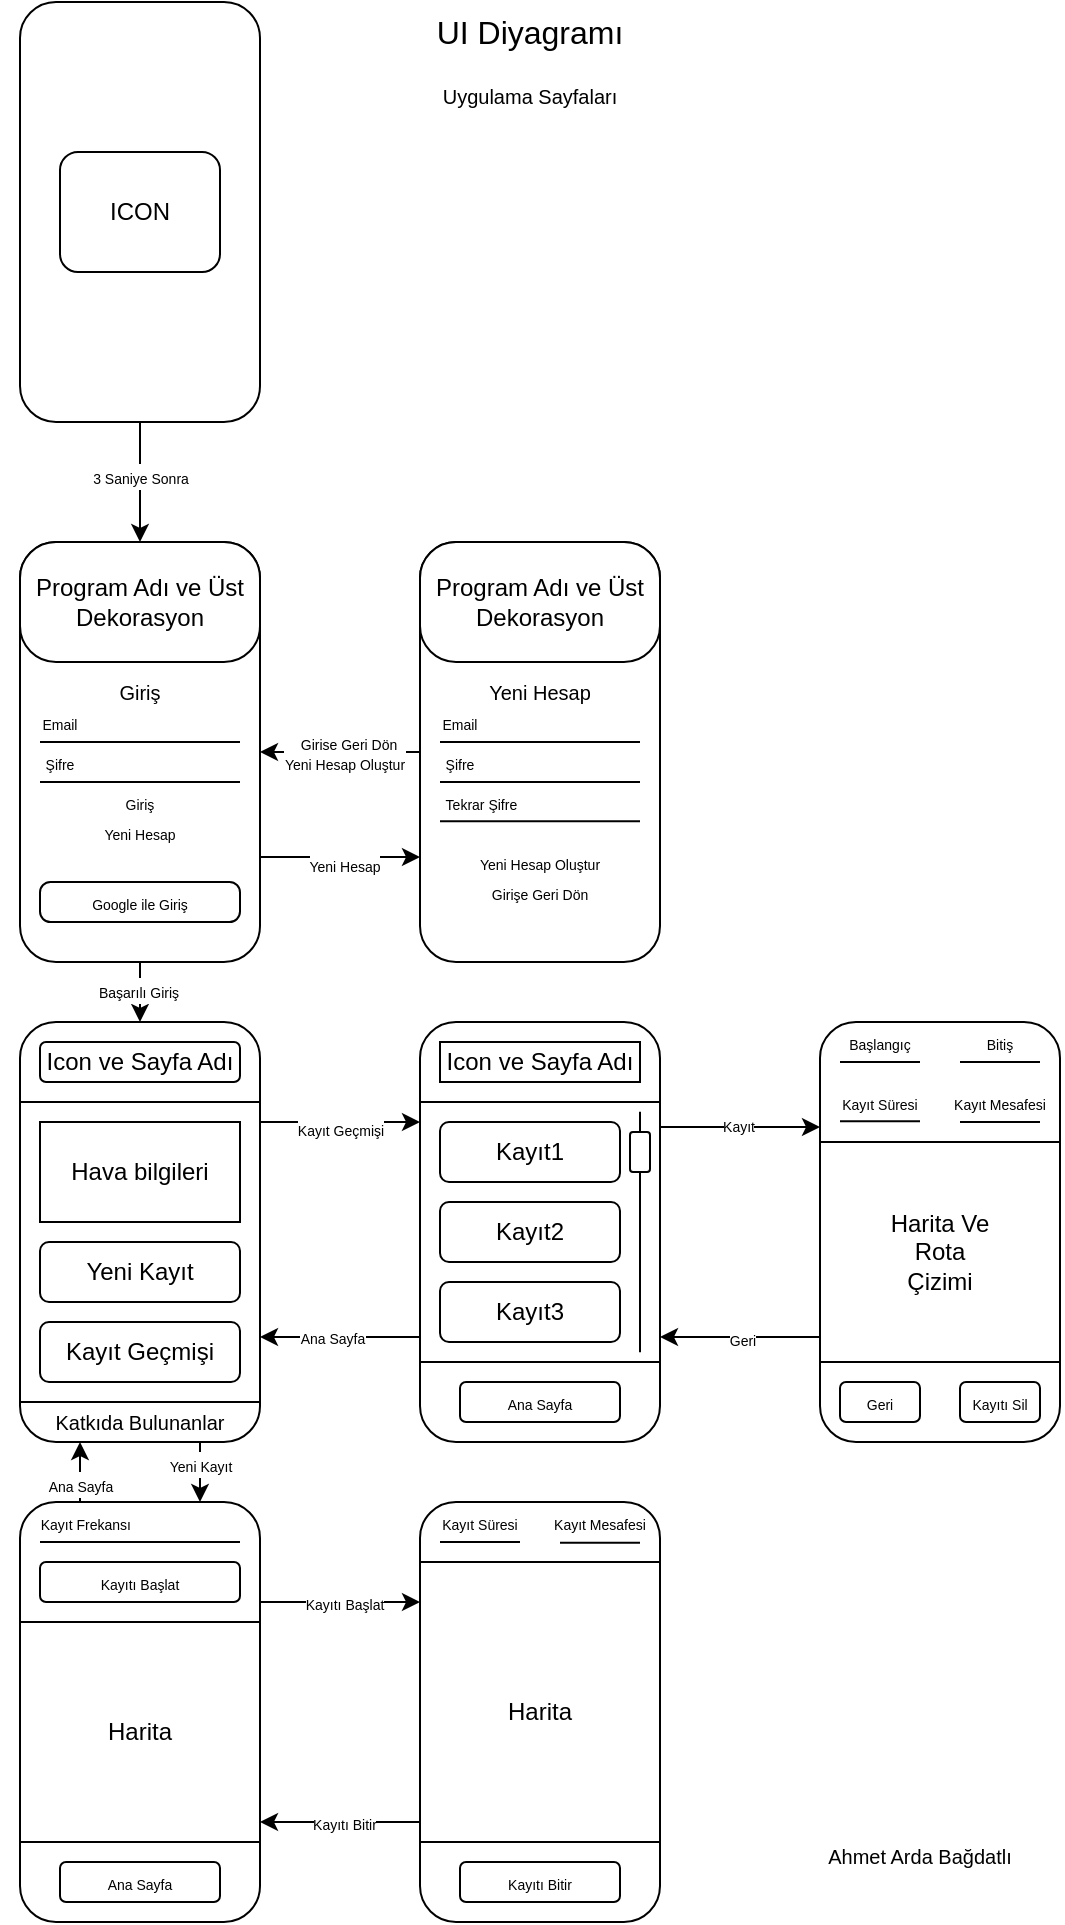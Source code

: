 <mxfile version="24.6.4" type="device">
  <diagram name="Sayfa -1" id="kodbjQME5GF7FGBA6-pu">
    <mxGraphModel dx="1235" dy="655" grid="1" gridSize="10" guides="1" tooltips="1" connect="1" arrows="1" fold="1" page="1" pageScale="1" pageWidth="827" pageHeight="1169" math="0" shadow="0">
      <root>
        <mxCell id="0" />
        <mxCell id="1" parent="0" />
        <mxCell id="QC46QSZm51jcQvzhhJ4u-19" style="edgeStyle=orthogonalEdgeStyle;rounded=0;orthogonalLoop=1;jettySize=auto;html=1;exitX=0.5;exitY=1;exitDx=0;exitDy=0;entryX=0.5;entryY=0;entryDx=0;entryDy=0;" edge="1" parent="1" source="QC46QSZm51jcQvzhhJ4u-6" target="QC46QSZm51jcQvzhhJ4u-9">
          <mxGeometry relative="1" as="geometry" />
        </mxCell>
        <mxCell id="QC46QSZm51jcQvzhhJ4u-20" value="&lt;font style=&quot;font-size: 7px;&quot;&gt;3 Saniye Sonra&lt;/font&gt;" style="edgeLabel;html=1;align=center;verticalAlign=middle;resizable=0;points=[];" vertex="1" connectable="0" parent="QC46QSZm51jcQvzhhJ4u-19">
          <mxGeometry x="-0.108" relative="1" as="geometry">
            <mxPoint as="offset" />
          </mxGeometry>
        </mxCell>
        <mxCell id="QC46QSZm51jcQvzhhJ4u-6" value="" style="rounded=1;whiteSpace=wrap;html=1;" vertex="1" parent="1">
          <mxGeometry x="200" y="10" width="120" height="210" as="geometry" />
        </mxCell>
        <mxCell id="QC46QSZm51jcQvzhhJ4u-7" value="ICON" style="rounded=1;whiteSpace=wrap;html=1;" vertex="1" parent="1">
          <mxGeometry x="220" y="85" width="80" height="60" as="geometry" />
        </mxCell>
        <mxCell id="QC46QSZm51jcQvzhhJ4u-47" style="edgeStyle=orthogonalEdgeStyle;rounded=0;orthogonalLoop=1;jettySize=auto;html=1;exitX=1;exitY=0.75;exitDx=0;exitDy=0;entryX=0;entryY=0.75;entryDx=0;entryDy=0;" edge="1" parent="1" source="QC46QSZm51jcQvzhhJ4u-8" target="QC46QSZm51jcQvzhhJ4u-32">
          <mxGeometry relative="1" as="geometry" />
        </mxCell>
        <mxCell id="QC46QSZm51jcQvzhhJ4u-48" value="&lt;font style=&quot;font-size: 7px;&quot;&gt;Yeni Hesap&lt;/font&gt;" style="edgeLabel;html=1;align=center;verticalAlign=middle;resizable=0;points=[];" vertex="1" connectable="0" parent="QC46QSZm51jcQvzhhJ4u-47">
          <mxGeometry x="0.033" y="1" relative="1" as="geometry">
            <mxPoint y="4" as="offset" />
          </mxGeometry>
        </mxCell>
        <mxCell id="QC46QSZm51jcQvzhhJ4u-68" style="edgeStyle=orthogonalEdgeStyle;rounded=0;orthogonalLoop=1;jettySize=auto;html=1;exitX=0.5;exitY=1;exitDx=0;exitDy=0;entryX=0.5;entryY=0;entryDx=0;entryDy=0;" edge="1" parent="1" source="QC46QSZm51jcQvzhhJ4u-8" target="QC46QSZm51jcQvzhhJ4u-54">
          <mxGeometry relative="1" as="geometry" />
        </mxCell>
        <mxCell id="QC46QSZm51jcQvzhhJ4u-69" value="&lt;font style=&quot;font-size: 7px;&quot;&gt;Başarılı Giriş&lt;/font&gt;" style="edgeLabel;html=1;align=center;verticalAlign=middle;resizable=0;points=[];" vertex="1" connectable="0" parent="QC46QSZm51jcQvzhhJ4u-68">
          <mxGeometry x="-0.114" y="-1" relative="1" as="geometry">
            <mxPoint as="offset" />
          </mxGeometry>
        </mxCell>
        <mxCell id="QC46QSZm51jcQvzhhJ4u-8" value="" style="rounded=1;whiteSpace=wrap;html=1;" vertex="1" parent="1">
          <mxGeometry x="200" y="280" width="120" height="210" as="geometry" />
        </mxCell>
        <mxCell id="QC46QSZm51jcQvzhhJ4u-9" value="Program Adı ve Üst Dekorasyon" style="rounded=1;whiteSpace=wrap;html=1;arcSize=30;" vertex="1" parent="1">
          <mxGeometry x="200" y="280" width="120" height="60" as="geometry" />
        </mxCell>
        <mxCell id="QC46QSZm51jcQvzhhJ4u-10" value="&lt;span style=&quot;font-size: 7px;&quot;&gt;Email&lt;/span&gt;" style="text;html=1;align=center;verticalAlign=middle;whiteSpace=wrap;rounded=0;" vertex="1" parent="1">
          <mxGeometry x="190" y="360" width="60" height="20" as="geometry" />
        </mxCell>
        <mxCell id="QC46QSZm51jcQvzhhJ4u-11" value="" style="endArrow=none;html=1;rounded=0;" edge="1" parent="1">
          <mxGeometry width="50" height="50" relative="1" as="geometry">
            <mxPoint x="210" y="380" as="sourcePoint" />
            <mxPoint x="310" y="380" as="targetPoint" />
          </mxGeometry>
        </mxCell>
        <mxCell id="QC46QSZm51jcQvzhhJ4u-14" value="&lt;span style=&quot;font-size: 7px;&quot;&gt;Şifre&lt;/span&gt;" style="text;html=1;align=center;verticalAlign=middle;whiteSpace=wrap;rounded=0;" vertex="1" parent="1">
          <mxGeometry x="190" y="380" width="60" height="20" as="geometry" />
        </mxCell>
        <mxCell id="QC46QSZm51jcQvzhhJ4u-15" value="" style="endArrow=none;html=1;rounded=0;" edge="1" parent="1">
          <mxGeometry width="50" height="50" relative="1" as="geometry">
            <mxPoint x="210" y="400" as="sourcePoint" />
            <mxPoint x="310" y="400" as="targetPoint" />
          </mxGeometry>
        </mxCell>
        <mxCell id="QC46QSZm51jcQvzhhJ4u-16" value="&lt;font style=&quot;font-size: 7px;&quot;&gt;Google ile Giriş&lt;/font&gt;" style="rounded=1;whiteSpace=wrap;html=1;arcSize=26;" vertex="1" parent="1">
          <mxGeometry x="210" y="450" width="100" height="20" as="geometry" />
        </mxCell>
        <mxCell id="QC46QSZm51jcQvzhhJ4u-17" value="&lt;span style=&quot;font-size: 7px;&quot;&gt;Giriş&lt;/span&gt;" style="text;html=1;align=center;verticalAlign=middle;whiteSpace=wrap;rounded=0;" vertex="1" parent="1">
          <mxGeometry x="230" y="400" width="60" height="20" as="geometry" />
        </mxCell>
        <mxCell id="QC46QSZm51jcQvzhhJ4u-18" value="&lt;span style=&quot;font-size: 7px;&quot;&gt;Yeni Hesap&lt;/span&gt;" style="text;html=1;align=center;verticalAlign=middle;whiteSpace=wrap;rounded=0;" vertex="1" parent="1">
          <mxGeometry x="230" y="420" width="60" height="10" as="geometry" />
        </mxCell>
        <mxCell id="QC46QSZm51jcQvzhhJ4u-49" style="edgeStyle=orthogonalEdgeStyle;rounded=0;orthogonalLoop=1;jettySize=auto;html=1;entryX=1;entryY=0.5;entryDx=0;entryDy=0;" edge="1" parent="1" source="QC46QSZm51jcQvzhhJ4u-32" target="QC46QSZm51jcQvzhhJ4u-8">
          <mxGeometry relative="1" as="geometry" />
        </mxCell>
        <mxCell id="QC46QSZm51jcQvzhhJ4u-50" value="&lt;font style=&quot;font-size: 7px;&quot;&gt;Girişe Geri Dön&lt;/font&gt;" style="edgeLabel;html=1;align=center;verticalAlign=middle;resizable=0;points=[];" vertex="1" connectable="0" parent="QC46QSZm51jcQvzhhJ4u-49">
          <mxGeometry x="-0.093" relative="1" as="geometry">
            <mxPoint y="-5" as="offset" />
          </mxGeometry>
        </mxCell>
        <mxCell id="QC46QSZm51jcQvzhhJ4u-51" value="&lt;font style=&quot;font-size: 7px;&quot;&gt;Yeni Hesap Oluştur&lt;/font&gt;" style="edgeLabel;html=1;align=center;verticalAlign=middle;resizable=0;points=[];" vertex="1" connectable="0" parent="QC46QSZm51jcQvzhhJ4u-49">
          <mxGeometry x="-0.043" relative="1" as="geometry">
            <mxPoint y="5" as="offset" />
          </mxGeometry>
        </mxCell>
        <mxCell id="QC46QSZm51jcQvzhhJ4u-32" value="" style="rounded=1;whiteSpace=wrap;html=1;" vertex="1" parent="1">
          <mxGeometry x="400" y="280" width="120" height="210" as="geometry" />
        </mxCell>
        <mxCell id="QC46QSZm51jcQvzhhJ4u-33" value="Program Adı ve Üst Dekorasyon" style="rounded=1;whiteSpace=wrap;html=1;arcSize=30;" vertex="1" parent="1">
          <mxGeometry x="400" y="280" width="120" height="60" as="geometry" />
        </mxCell>
        <mxCell id="QC46QSZm51jcQvzhhJ4u-34" value="&lt;span style=&quot;font-size: 7px;&quot;&gt;Email&lt;/span&gt;" style="text;html=1;align=center;verticalAlign=middle;whiteSpace=wrap;rounded=0;" vertex="1" parent="1">
          <mxGeometry x="390" y="360" width="60" height="20" as="geometry" />
        </mxCell>
        <mxCell id="QC46QSZm51jcQvzhhJ4u-35" value="" style="endArrow=none;html=1;rounded=0;" edge="1" parent="1">
          <mxGeometry width="50" height="50" relative="1" as="geometry">
            <mxPoint x="410" y="380" as="sourcePoint" />
            <mxPoint x="510" y="380" as="targetPoint" />
          </mxGeometry>
        </mxCell>
        <mxCell id="QC46QSZm51jcQvzhhJ4u-36" value="&lt;span style=&quot;font-size: 7px;&quot;&gt;Şifre&lt;/span&gt;" style="text;html=1;align=center;verticalAlign=middle;whiteSpace=wrap;rounded=0;" vertex="1" parent="1">
          <mxGeometry x="390" y="380" width="60" height="20" as="geometry" />
        </mxCell>
        <mxCell id="QC46QSZm51jcQvzhhJ4u-37" value="" style="endArrow=none;html=1;rounded=0;" edge="1" parent="1">
          <mxGeometry width="50" height="50" relative="1" as="geometry">
            <mxPoint x="410" y="400" as="sourcePoint" />
            <mxPoint x="510" y="400" as="targetPoint" />
          </mxGeometry>
        </mxCell>
        <mxCell id="QC46QSZm51jcQvzhhJ4u-38" value="&lt;span style=&quot;font-size: 7px;&quot;&gt;Yeni Hesap Oluştur&lt;/span&gt;" style="text;html=1;align=center;verticalAlign=middle;whiteSpace=wrap;rounded=0;" vertex="1" parent="1">
          <mxGeometry x="420" y="430" width="80" height="20" as="geometry" />
        </mxCell>
        <mxCell id="QC46QSZm51jcQvzhhJ4u-39" value="&lt;span style=&quot;font-size: 7px;&quot;&gt;Girişe Geri Dön&lt;/span&gt;" style="text;html=1;align=center;verticalAlign=middle;whiteSpace=wrap;rounded=0;" vertex="1" parent="1">
          <mxGeometry x="430" y="450" width="60" height="10" as="geometry" />
        </mxCell>
        <mxCell id="QC46QSZm51jcQvzhhJ4u-42" value="&lt;font style=&quot;font-size: 10px;&quot;&gt;Giriş&lt;/font&gt;" style="text;html=1;align=center;verticalAlign=middle;whiteSpace=wrap;rounded=0;" vertex="1" parent="1">
          <mxGeometry x="230" y="350" width="60" height="10" as="geometry" />
        </mxCell>
        <mxCell id="QC46QSZm51jcQvzhhJ4u-43" value="&lt;font style=&quot;font-size: 10px;&quot;&gt;Yeni Hesap&lt;/font&gt;" style="text;html=1;align=center;verticalAlign=middle;whiteSpace=wrap;rounded=0;" vertex="1" parent="1">
          <mxGeometry x="430" y="350" width="60" height="10" as="geometry" />
        </mxCell>
        <mxCell id="QC46QSZm51jcQvzhhJ4u-44" value="&lt;span style=&quot;font-size: 7px;&quot;&gt;&amp;nbsp; &amp;nbsp; &amp;nbsp; &amp;nbsp; &amp;nbsp; &amp;nbsp;Tekrar Şifre&lt;/span&gt;" style="text;html=1;align=center;verticalAlign=middle;whiteSpace=wrap;rounded=0;" vertex="1" parent="1">
          <mxGeometry x="390" y="399.67" width="60" height="20" as="geometry" />
        </mxCell>
        <mxCell id="QC46QSZm51jcQvzhhJ4u-45" value="" style="endArrow=none;html=1;rounded=0;" edge="1" parent="1">
          <mxGeometry width="50" height="50" relative="1" as="geometry">
            <mxPoint x="410" y="419.67" as="sourcePoint" />
            <mxPoint x="510" y="419.67" as="targetPoint" />
          </mxGeometry>
        </mxCell>
        <mxCell id="QC46QSZm51jcQvzhhJ4u-80" style="edgeStyle=orthogonalEdgeStyle;rounded=0;orthogonalLoop=1;jettySize=auto;html=1;exitX=1;exitY=0.75;exitDx=0;exitDy=0;entryX=0;entryY=0.75;entryDx=0;entryDy=0;" edge="1" parent="1">
          <mxGeometry relative="1" as="geometry">
            <mxPoint x="320" y="570" as="sourcePoint" />
            <mxPoint x="400" y="570" as="targetPoint" />
          </mxGeometry>
        </mxCell>
        <mxCell id="QC46QSZm51jcQvzhhJ4u-81" value="&lt;font style=&quot;font-size: 7px;&quot;&gt;Kayıt Geçmişi&lt;/font&gt;" style="edgeLabel;html=1;align=center;verticalAlign=middle;resizable=0;points=[];" vertex="1" connectable="0" parent="QC46QSZm51jcQvzhhJ4u-80">
          <mxGeometry x="0.297" relative="1" as="geometry">
            <mxPoint x="-12" y="3" as="offset" />
          </mxGeometry>
        </mxCell>
        <mxCell id="QC46QSZm51jcQvzhhJ4u-54" value="" style="rounded=1;whiteSpace=wrap;html=1;" vertex="1" parent="1">
          <mxGeometry x="200" y="520" width="120" height="210" as="geometry" />
        </mxCell>
        <mxCell id="QC46QSZm51jcQvzhhJ4u-57" value="" style="endArrow=none;html=1;rounded=0;" edge="1" parent="1">
          <mxGeometry width="50" height="50" relative="1" as="geometry">
            <mxPoint x="200" y="560" as="sourcePoint" />
            <mxPoint x="320" y="560" as="targetPoint" />
          </mxGeometry>
        </mxCell>
        <mxCell id="QC46QSZm51jcQvzhhJ4u-58" value="Icon ve Sayfa Adı" style="rounded=1;whiteSpace=wrap;html=1;" vertex="1" parent="1">
          <mxGeometry x="210" y="530" width="100" height="20" as="geometry" />
        </mxCell>
        <mxCell id="QC46QSZm51jcQvzhhJ4u-59" value="Hava bilgileri" style="rounded=1;whiteSpace=wrap;html=1;arcSize=0;" vertex="1" parent="1">
          <mxGeometry x="210" y="570" width="100" height="50" as="geometry" />
        </mxCell>
        <mxCell id="QC46QSZm51jcQvzhhJ4u-60" value="Yeni Kayıt" style="rounded=1;whiteSpace=wrap;html=1;" vertex="1" parent="1">
          <mxGeometry x="210" y="630" width="100" height="30" as="geometry" />
        </mxCell>
        <mxCell id="QC46QSZm51jcQvzhhJ4u-61" value="Kayıt Geçmişi" style="rounded=1;whiteSpace=wrap;html=1;" vertex="1" parent="1">
          <mxGeometry x="210" y="670" width="100" height="30" as="geometry" />
        </mxCell>
        <mxCell id="QC46QSZm51jcQvzhhJ4u-62" value="" style="endArrow=none;html=1;rounded=0;" edge="1" parent="1">
          <mxGeometry width="50" height="50" relative="1" as="geometry">
            <mxPoint x="200" y="710" as="sourcePoint" />
            <mxPoint x="320" y="710" as="targetPoint" />
          </mxGeometry>
        </mxCell>
        <mxCell id="QC46QSZm51jcQvzhhJ4u-128" style="edgeStyle=orthogonalEdgeStyle;rounded=0;orthogonalLoop=1;jettySize=auto;html=1;exitX=0.5;exitY=1;exitDx=0;exitDy=0;" edge="1" parent="1">
          <mxGeometry relative="1" as="geometry">
            <mxPoint x="290" y="730" as="sourcePoint" />
            <mxPoint x="290" y="760" as="targetPoint" />
            <Array as="points">
              <mxPoint x="290" y="740" />
              <mxPoint x="290" y="740" />
            </Array>
          </mxGeometry>
        </mxCell>
        <mxCell id="QC46QSZm51jcQvzhhJ4u-129" value="&lt;font style=&quot;font-size: 7px;&quot;&gt;Yeni Kayıt&lt;/font&gt;" style="edgeLabel;html=1;align=center;verticalAlign=middle;resizable=0;points=[];" vertex="1" connectable="0" parent="QC46QSZm51jcQvzhhJ4u-128">
          <mxGeometry x="0.366" y="1" relative="1" as="geometry">
            <mxPoint x="-1" y="-10" as="offset" />
          </mxGeometry>
        </mxCell>
        <mxCell id="QC46QSZm51jcQvzhhJ4u-134" style="edgeStyle=orthogonalEdgeStyle;rounded=0;orthogonalLoop=1;jettySize=auto;html=1;exitX=0.5;exitY=1;exitDx=0;exitDy=0;endArrow=none;endFill=0;startArrow=classic;startFill=1;" edge="1" parent="1">
          <mxGeometry relative="1" as="geometry">
            <mxPoint x="230" y="730" as="sourcePoint" />
            <mxPoint x="230" y="760" as="targetPoint" />
          </mxGeometry>
        </mxCell>
        <mxCell id="QC46QSZm51jcQvzhhJ4u-135" value="&lt;font style=&quot;font-size: 7px;&quot;&gt;Ana Sayfa&lt;/font&gt;" style="edgeLabel;html=1;align=center;verticalAlign=middle;resizable=0;points=[];" vertex="1" connectable="0" parent="QC46QSZm51jcQvzhhJ4u-134">
          <mxGeometry x="-0.102" relative="1" as="geometry">
            <mxPoint y="7" as="offset" />
          </mxGeometry>
        </mxCell>
        <mxCell id="QC46QSZm51jcQvzhhJ4u-66" value="&lt;font style=&quot;font-size: 10px;&quot;&gt;Katkıda Bulunanlar&lt;/font&gt;" style="text;html=1;align=center;verticalAlign=middle;whiteSpace=wrap;rounded=0;" vertex="1" parent="1">
          <mxGeometry x="210" y="710" width="100" height="20" as="geometry" />
        </mxCell>
        <mxCell id="QC46QSZm51jcQvzhhJ4u-97" style="edgeStyle=orthogonalEdgeStyle;rounded=0;orthogonalLoop=1;jettySize=auto;html=1;exitX=1;exitY=0.25;exitDx=0;exitDy=0;entryX=0;entryY=0.25;entryDx=0;entryDy=0;" edge="1" parent="1" source="QC46QSZm51jcQvzhhJ4u-70" target="QC46QSZm51jcQvzhhJ4u-82">
          <mxGeometry relative="1" as="geometry" />
        </mxCell>
        <mxCell id="QC46QSZm51jcQvzhhJ4u-105" value="&lt;font style=&quot;font-size: 7px;&quot;&gt;Kayıt&lt;/font&gt;" style="edgeLabel;html=1;align=center;verticalAlign=middle;resizable=0;points=[];" vertex="1" connectable="0" parent="QC46QSZm51jcQvzhhJ4u-97">
          <mxGeometry x="-0.029" y="2" relative="1" as="geometry">
            <mxPoint as="offset" />
          </mxGeometry>
        </mxCell>
        <mxCell id="QC46QSZm51jcQvzhhJ4u-101" style="edgeStyle=orthogonalEdgeStyle;rounded=0;orthogonalLoop=1;jettySize=auto;html=1;exitX=0;exitY=0.75;exitDx=0;exitDy=0;entryX=1;entryY=0.75;entryDx=0;entryDy=0;" edge="1" parent="1" source="QC46QSZm51jcQvzhhJ4u-70" target="QC46QSZm51jcQvzhhJ4u-54">
          <mxGeometry relative="1" as="geometry" />
        </mxCell>
        <mxCell id="QC46QSZm51jcQvzhhJ4u-102" value="&lt;font style=&quot;font-size: 7px;&quot;&gt;Ana Sayfa&lt;/font&gt;" style="edgeLabel;html=1;align=center;verticalAlign=middle;resizable=0;points=[];" vertex="1" connectable="0" parent="QC46QSZm51jcQvzhhJ4u-101">
          <mxGeometry x="0.1" y="-1" relative="1" as="geometry">
            <mxPoint as="offset" />
          </mxGeometry>
        </mxCell>
        <mxCell id="QC46QSZm51jcQvzhhJ4u-70" value="" style="rounded=1;whiteSpace=wrap;html=1;" vertex="1" parent="1">
          <mxGeometry x="400" y="520" width="120" height="210" as="geometry" />
        </mxCell>
        <mxCell id="QC46QSZm51jcQvzhhJ4u-71" value="" style="endArrow=none;html=1;rounded=0;" edge="1" parent="1">
          <mxGeometry width="50" height="50" relative="1" as="geometry">
            <mxPoint x="400" y="560" as="sourcePoint" />
            <mxPoint x="520" y="560" as="targetPoint" />
          </mxGeometry>
        </mxCell>
        <mxCell id="QC46QSZm51jcQvzhhJ4u-72" value="Icon ve Sayfa Adı" style="rounded=1;whiteSpace=wrap;html=1;arcSize=0;" vertex="1" parent="1">
          <mxGeometry x="410" y="530" width="100" height="20" as="geometry" />
        </mxCell>
        <mxCell id="QC46QSZm51jcQvzhhJ4u-73" value="" style="endArrow=none;html=1;rounded=0;" edge="1" parent="1">
          <mxGeometry width="50" height="50" relative="1" as="geometry">
            <mxPoint x="510" y="564.83" as="sourcePoint" />
            <mxPoint x="510" y="685.16" as="targetPoint" />
          </mxGeometry>
        </mxCell>
        <mxCell id="QC46QSZm51jcQvzhhJ4u-75" value="" style="rounded=1;whiteSpace=wrap;html=1;rotation=90;" vertex="1" parent="1">
          <mxGeometry x="500" y="580" width="20" height="10" as="geometry" />
        </mxCell>
        <mxCell id="QC46QSZm51jcQvzhhJ4u-76" value="Kayıt1" style="rounded=1;whiteSpace=wrap;html=1;" vertex="1" parent="1">
          <mxGeometry x="410" y="570" width="90" height="30" as="geometry" />
        </mxCell>
        <mxCell id="QC46QSZm51jcQvzhhJ4u-77" value="Kayıt2" style="rounded=1;whiteSpace=wrap;html=1;" vertex="1" parent="1">
          <mxGeometry x="410" y="610" width="90" height="30" as="geometry" />
        </mxCell>
        <mxCell id="QC46QSZm51jcQvzhhJ4u-78" value="Kayıt3" style="rounded=1;whiteSpace=wrap;html=1;" vertex="1" parent="1">
          <mxGeometry x="410" y="650" width="90" height="30" as="geometry" />
        </mxCell>
        <mxCell id="QC46QSZm51jcQvzhhJ4u-98" style="edgeStyle=orthogonalEdgeStyle;rounded=0;orthogonalLoop=1;jettySize=auto;html=1;exitX=0;exitY=0.75;exitDx=0;exitDy=0;entryX=1;entryY=0.75;entryDx=0;entryDy=0;" edge="1" parent="1" source="QC46QSZm51jcQvzhhJ4u-82" target="QC46QSZm51jcQvzhhJ4u-70">
          <mxGeometry relative="1" as="geometry" />
        </mxCell>
        <mxCell id="QC46QSZm51jcQvzhhJ4u-103" value="&lt;font style=&quot;font-size: 7px;&quot;&gt;Geri&lt;/font&gt;" style="edgeLabel;html=1;align=center;verticalAlign=middle;resizable=0;points=[];" vertex="1" connectable="0" parent="QC46QSZm51jcQvzhhJ4u-98">
          <mxGeometry x="-0.007" relative="1" as="geometry">
            <mxPoint as="offset" />
          </mxGeometry>
        </mxCell>
        <mxCell id="QC46QSZm51jcQvzhhJ4u-82" value="" style="rounded=1;whiteSpace=wrap;html=1;" vertex="1" parent="1">
          <mxGeometry x="600" y="520" width="120" height="210" as="geometry" />
        </mxCell>
        <mxCell id="QC46QSZm51jcQvzhhJ4u-83" value="" style="endArrow=none;html=1;rounded=0;" edge="1" parent="1">
          <mxGeometry width="50" height="50" relative="1" as="geometry">
            <mxPoint x="600" y="580" as="sourcePoint" />
            <mxPoint x="720" y="580" as="targetPoint" />
          </mxGeometry>
        </mxCell>
        <mxCell id="QC46QSZm51jcQvzhhJ4u-85" value="" style="endArrow=none;html=1;rounded=0;" edge="1" parent="1">
          <mxGeometry width="50" height="50" relative="1" as="geometry">
            <mxPoint x="600" y="690" as="sourcePoint" />
            <mxPoint x="720" y="690" as="targetPoint" />
          </mxGeometry>
        </mxCell>
        <mxCell id="QC46QSZm51jcQvzhhJ4u-86" value="&lt;font style=&quot;font-size: 7px;&quot;&gt;Bitiş&lt;/font&gt;" style="text;html=1;align=center;verticalAlign=middle;whiteSpace=wrap;rounded=0;" vertex="1" parent="1">
          <mxGeometry x="660" y="520" width="60" height="20" as="geometry" />
        </mxCell>
        <mxCell id="QC46QSZm51jcQvzhhJ4u-87" value="" style="endArrow=none;html=1;rounded=0;" edge="1" parent="1">
          <mxGeometry width="50" height="50" relative="1" as="geometry">
            <mxPoint x="670" y="540" as="sourcePoint" />
            <mxPoint x="710" y="540" as="targetPoint" />
          </mxGeometry>
        </mxCell>
        <mxCell id="QC46QSZm51jcQvzhhJ4u-88" value="&lt;font style=&quot;font-size: 7px;&quot;&gt;Başlangıç&lt;/font&gt;" style="text;html=1;align=center;verticalAlign=middle;whiteSpace=wrap;rounded=0;" vertex="1" parent="1">
          <mxGeometry x="600" y="520" width="60" height="20" as="geometry" />
        </mxCell>
        <mxCell id="QC46QSZm51jcQvzhhJ4u-89" value="" style="endArrow=none;html=1;rounded=0;" edge="1" parent="1">
          <mxGeometry width="50" height="50" relative="1" as="geometry">
            <mxPoint x="610" y="540" as="sourcePoint" />
            <mxPoint x="650" y="540" as="targetPoint" />
          </mxGeometry>
        </mxCell>
        <mxCell id="QC46QSZm51jcQvzhhJ4u-90" value="&lt;font style=&quot;font-size: 7px;&quot;&gt;Kayıt Mesafesi&lt;/font&gt;" style="text;html=1;align=center;verticalAlign=middle;whiteSpace=wrap;rounded=0;" vertex="1" parent="1">
          <mxGeometry x="660" y="550" width="60" height="20" as="geometry" />
        </mxCell>
        <mxCell id="QC46QSZm51jcQvzhhJ4u-91" value="" style="endArrow=none;html=1;rounded=0;" edge="1" parent="1">
          <mxGeometry width="50" height="50" relative="1" as="geometry">
            <mxPoint x="670" y="570" as="sourcePoint" />
            <mxPoint x="710" y="570" as="targetPoint" />
          </mxGeometry>
        </mxCell>
        <mxCell id="QC46QSZm51jcQvzhhJ4u-92" value="&lt;font style=&quot;font-size: 7px;&quot;&gt;Kayıt Süresi&lt;/font&gt;" style="text;html=1;align=center;verticalAlign=middle;whiteSpace=wrap;rounded=0;" vertex="1" parent="1">
          <mxGeometry x="600" y="549.67" width="60" height="20" as="geometry" />
        </mxCell>
        <mxCell id="QC46QSZm51jcQvzhhJ4u-93" value="" style="endArrow=none;html=1;rounded=0;" edge="1" parent="1">
          <mxGeometry width="50" height="50" relative="1" as="geometry">
            <mxPoint x="610" y="569.67" as="sourcePoint" />
            <mxPoint x="650" y="569.67" as="targetPoint" />
          </mxGeometry>
        </mxCell>
        <mxCell id="QC46QSZm51jcQvzhhJ4u-94" value="&lt;font style=&quot;font-size: 7px;&quot;&gt;Ana Sayfa&lt;/font&gt;" style="rounded=1;whiteSpace=wrap;html=1;" vertex="1" parent="1">
          <mxGeometry x="420" y="700" width="80" height="20" as="geometry" />
        </mxCell>
        <mxCell id="QC46QSZm51jcQvzhhJ4u-95" value="&lt;font style=&quot;font-size: 7px;&quot;&gt;Kayıtı Sil&lt;/font&gt;" style="rounded=1;whiteSpace=wrap;html=1;" vertex="1" parent="1">
          <mxGeometry x="670" y="700" width="40" height="20" as="geometry" />
        </mxCell>
        <mxCell id="QC46QSZm51jcQvzhhJ4u-96" value="Harita Ve Rota Çizimi" style="text;html=1;align=center;verticalAlign=middle;whiteSpace=wrap;rounded=0;" vertex="1" parent="1">
          <mxGeometry x="630" y="620" width="60" height="30" as="geometry" />
        </mxCell>
        <mxCell id="QC46QSZm51jcQvzhhJ4u-99" value="" style="endArrow=none;html=1;rounded=0;" edge="1" parent="1">
          <mxGeometry width="50" height="50" relative="1" as="geometry">
            <mxPoint x="400" y="690" as="sourcePoint" />
            <mxPoint x="520" y="690" as="targetPoint" />
          </mxGeometry>
        </mxCell>
        <mxCell id="QC46QSZm51jcQvzhhJ4u-100" value="&lt;font style=&quot;font-size: 7px;&quot;&gt;Geri&lt;/font&gt;" style="rounded=1;whiteSpace=wrap;html=1;" vertex="1" parent="1">
          <mxGeometry x="610" y="700" width="40" height="20" as="geometry" />
        </mxCell>
        <mxCell id="QC46QSZm51jcQvzhhJ4u-136" style="edgeStyle=orthogonalEdgeStyle;rounded=0;orthogonalLoop=1;jettySize=auto;html=1;exitX=1;exitY=0.5;exitDx=0;exitDy=0;entryX=0;entryY=0.5;entryDx=0;entryDy=0;" edge="1" parent="1">
          <mxGeometry relative="1" as="geometry">
            <mxPoint x="320" y="810" as="sourcePoint" />
            <mxPoint x="400" y="810" as="targetPoint" />
          </mxGeometry>
        </mxCell>
        <mxCell id="QC46QSZm51jcQvzhhJ4u-137" value="&lt;font style=&quot;font-size: 7px;&quot;&gt;Kayıtı Başlat&lt;/font&gt;" style="edgeLabel;html=1;align=center;verticalAlign=middle;resizable=0;points=[];" vertex="1" connectable="0" parent="QC46QSZm51jcQvzhhJ4u-136">
          <mxGeometry x="0.032" relative="1" as="geometry">
            <mxPoint as="offset" />
          </mxGeometry>
        </mxCell>
        <mxCell id="QC46QSZm51jcQvzhhJ4u-106" value="" style="rounded=1;whiteSpace=wrap;html=1;" vertex="1" parent="1">
          <mxGeometry x="200" y="760" width="120" height="210" as="geometry" />
        </mxCell>
        <mxCell id="QC46QSZm51jcQvzhhJ4u-107" value="" style="endArrow=none;html=1;rounded=0;" edge="1" parent="1">
          <mxGeometry width="50" height="50" relative="1" as="geometry">
            <mxPoint x="200" y="820" as="sourcePoint" />
            <mxPoint x="320" y="820" as="targetPoint" />
          </mxGeometry>
        </mxCell>
        <mxCell id="QC46QSZm51jcQvzhhJ4u-108" value="&lt;font style=&quot;font-size: 7px;&quot;&gt;Kayıtı Başlat&lt;/font&gt;" style="rounded=1;whiteSpace=wrap;html=1;" vertex="1" parent="1">
          <mxGeometry x="210" y="790" width="100" height="20" as="geometry" />
        </mxCell>
        <mxCell id="QC46QSZm51jcQvzhhJ4u-110" value="&lt;font style=&quot;font-size: 7px;&quot;&gt;Ana Sayfa&lt;/font&gt;" style="rounded=1;whiteSpace=wrap;html=1;" vertex="1" parent="1">
          <mxGeometry x="220" y="940" width="80" height="20" as="geometry" />
        </mxCell>
        <mxCell id="QC46QSZm51jcQvzhhJ4u-111" value="" style="endArrow=none;html=1;rounded=0;" edge="1" parent="1">
          <mxGeometry width="50" height="50" relative="1" as="geometry">
            <mxPoint x="200" y="930" as="sourcePoint" />
            <mxPoint x="320" y="930" as="targetPoint" />
          </mxGeometry>
        </mxCell>
        <mxCell id="QC46QSZm51jcQvzhhJ4u-113" value="&lt;span style=&quot;font-size: 7px;&quot;&gt;&amp;nbsp; &amp;nbsp;Kayıt Frekansı&lt;/span&gt;" style="text;html=1;align=center;verticalAlign=middle;whiteSpace=wrap;rounded=0;" vertex="1" parent="1">
          <mxGeometry x="190" y="760" width="80" height="20" as="geometry" />
        </mxCell>
        <mxCell id="QC46QSZm51jcQvzhhJ4u-114" value="" style="endArrow=none;html=1;rounded=0;" edge="1" parent="1">
          <mxGeometry width="50" height="50" relative="1" as="geometry">
            <mxPoint x="210" y="780" as="sourcePoint" />
            <mxPoint x="310" y="780" as="targetPoint" />
          </mxGeometry>
        </mxCell>
        <mxCell id="QC46QSZm51jcQvzhhJ4u-115" value="Harita" style="text;html=1;align=center;verticalAlign=middle;whiteSpace=wrap;rounded=0;" vertex="1" parent="1">
          <mxGeometry x="230" y="860" width="60" height="30" as="geometry" />
        </mxCell>
        <mxCell id="QC46QSZm51jcQvzhhJ4u-116" value="" style="rounded=1;whiteSpace=wrap;html=1;" vertex="1" parent="1">
          <mxGeometry x="400" y="760" width="120" height="210" as="geometry" />
        </mxCell>
        <mxCell id="QC46QSZm51jcQvzhhJ4u-117" value="" style="endArrow=none;html=1;rounded=0;" edge="1" parent="1">
          <mxGeometry width="50" height="50" relative="1" as="geometry">
            <mxPoint x="400" y="790" as="sourcePoint" />
            <mxPoint x="520" y="790" as="targetPoint" />
            <Array as="points">
              <mxPoint x="460" y="790" />
            </Array>
          </mxGeometry>
        </mxCell>
        <mxCell id="QC46QSZm51jcQvzhhJ4u-118" value="&lt;span style=&quot;font-size: 7px;&quot;&gt;Kayıtı Bitir&lt;/span&gt;" style="rounded=1;whiteSpace=wrap;html=1;" vertex="1" parent="1">
          <mxGeometry x="420" y="940" width="80" height="20" as="geometry" />
        </mxCell>
        <mxCell id="QC46QSZm51jcQvzhhJ4u-119" value="" style="endArrow=none;html=1;rounded=0;" edge="1" parent="1">
          <mxGeometry width="50" height="50" relative="1" as="geometry">
            <mxPoint x="400" y="930" as="sourcePoint" />
            <mxPoint x="520" y="930" as="targetPoint" />
          </mxGeometry>
        </mxCell>
        <mxCell id="QC46QSZm51jcQvzhhJ4u-121" value="&lt;font style=&quot;font-size: 7px;&quot;&gt;Kayıt Mesafesi&lt;/font&gt;" style="text;html=1;align=center;verticalAlign=middle;whiteSpace=wrap;rounded=0;" vertex="1" parent="1">
          <mxGeometry x="460" y="760.33" width="60" height="20" as="geometry" />
        </mxCell>
        <mxCell id="QC46QSZm51jcQvzhhJ4u-122" value="" style="endArrow=none;html=1;rounded=0;" edge="1" parent="1">
          <mxGeometry width="50" height="50" relative="1" as="geometry">
            <mxPoint x="470" y="780.33" as="sourcePoint" />
            <mxPoint x="510" y="780.33" as="targetPoint" />
          </mxGeometry>
        </mxCell>
        <mxCell id="QC46QSZm51jcQvzhhJ4u-123" value="&lt;font style=&quot;font-size: 7px;&quot;&gt;Kayıt Süresi&lt;/font&gt;" style="text;html=1;align=center;verticalAlign=middle;whiteSpace=wrap;rounded=0;" vertex="1" parent="1">
          <mxGeometry x="400" y="760" width="60" height="20" as="geometry" />
        </mxCell>
        <mxCell id="QC46QSZm51jcQvzhhJ4u-124" value="" style="endArrow=none;html=1;rounded=0;" edge="1" parent="1">
          <mxGeometry width="50" height="50" relative="1" as="geometry">
            <mxPoint x="410" y="780" as="sourcePoint" />
            <mxPoint x="450" y="780" as="targetPoint" />
          </mxGeometry>
        </mxCell>
        <mxCell id="QC46QSZm51jcQvzhhJ4u-125" value="Harita" style="text;html=1;align=center;verticalAlign=middle;whiteSpace=wrap;rounded=0;" vertex="1" parent="1">
          <mxGeometry x="430" y="850" width="60" height="30" as="geometry" />
        </mxCell>
        <mxCell id="QC46QSZm51jcQvzhhJ4u-138" style="edgeStyle=orthogonalEdgeStyle;rounded=0;orthogonalLoop=1;jettySize=auto;html=1;exitX=1;exitY=0.5;exitDx=0;exitDy=0;entryX=0;entryY=0.5;entryDx=0;entryDy=0;endArrow=none;endFill=0;startArrow=classic;startFill=1;" edge="1" parent="1">
          <mxGeometry relative="1" as="geometry">
            <mxPoint x="320" y="920" as="sourcePoint" />
            <mxPoint x="400" y="920" as="targetPoint" />
          </mxGeometry>
        </mxCell>
        <mxCell id="QC46QSZm51jcQvzhhJ4u-139" value="&lt;font style=&quot;font-size: 7px;&quot;&gt;Kayıtı Bitir&lt;/font&gt;" style="edgeLabel;html=1;align=center;verticalAlign=middle;resizable=0;points=[];" vertex="1" connectable="0" parent="QC46QSZm51jcQvzhhJ4u-138">
          <mxGeometry x="0.032" relative="1" as="geometry">
            <mxPoint as="offset" />
          </mxGeometry>
        </mxCell>
        <mxCell id="QC46QSZm51jcQvzhhJ4u-140" value="UI Diyagramı" style="text;html=1;align=center;verticalAlign=middle;whiteSpace=wrap;rounded=0;fontSize=16;" vertex="1" parent="1">
          <mxGeometry x="375" y="10" width="160" height="30" as="geometry" />
        </mxCell>
        <mxCell id="QC46QSZm51jcQvzhhJ4u-141" value="&lt;span style=&quot;font-size: 10px;&quot;&gt;Uygulama Sayfaları&lt;/span&gt;" style="text;html=1;align=center;verticalAlign=middle;whiteSpace=wrap;rounded=0;fontSize=16;" vertex="1" parent="1">
          <mxGeometry x="395" y="40" width="120" height="30" as="geometry" />
        </mxCell>
        <mxCell id="QC46QSZm51jcQvzhhJ4u-142" value="&lt;font style=&quot;font-size: 10px;&quot;&gt;Ahmet Arda Bağdatlı&lt;/font&gt;" style="text;html=1;align=center;verticalAlign=middle;whiteSpace=wrap;rounded=0;fontSize=16;" vertex="1" parent="1">
          <mxGeometry x="590" y="920" width="120" height="30" as="geometry" />
        </mxCell>
      </root>
    </mxGraphModel>
  </diagram>
</mxfile>
